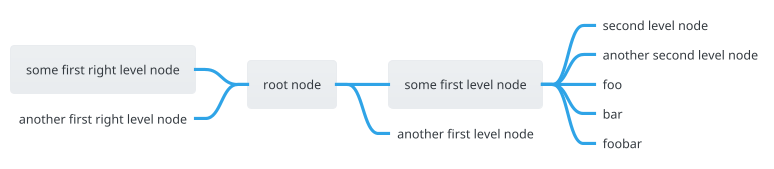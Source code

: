 ' Do not edit
' Theme Gallery
' autogenerated by script
'
@startmindmap
!theme cerulean
+ root node
++ some first level node
+++_ second level node
+++_ another second level node
+++_ foo
+++_ bar
+++_ foobar
++_ another first level node
-- some first right level node
--_ another first right level node
@endmindmap
